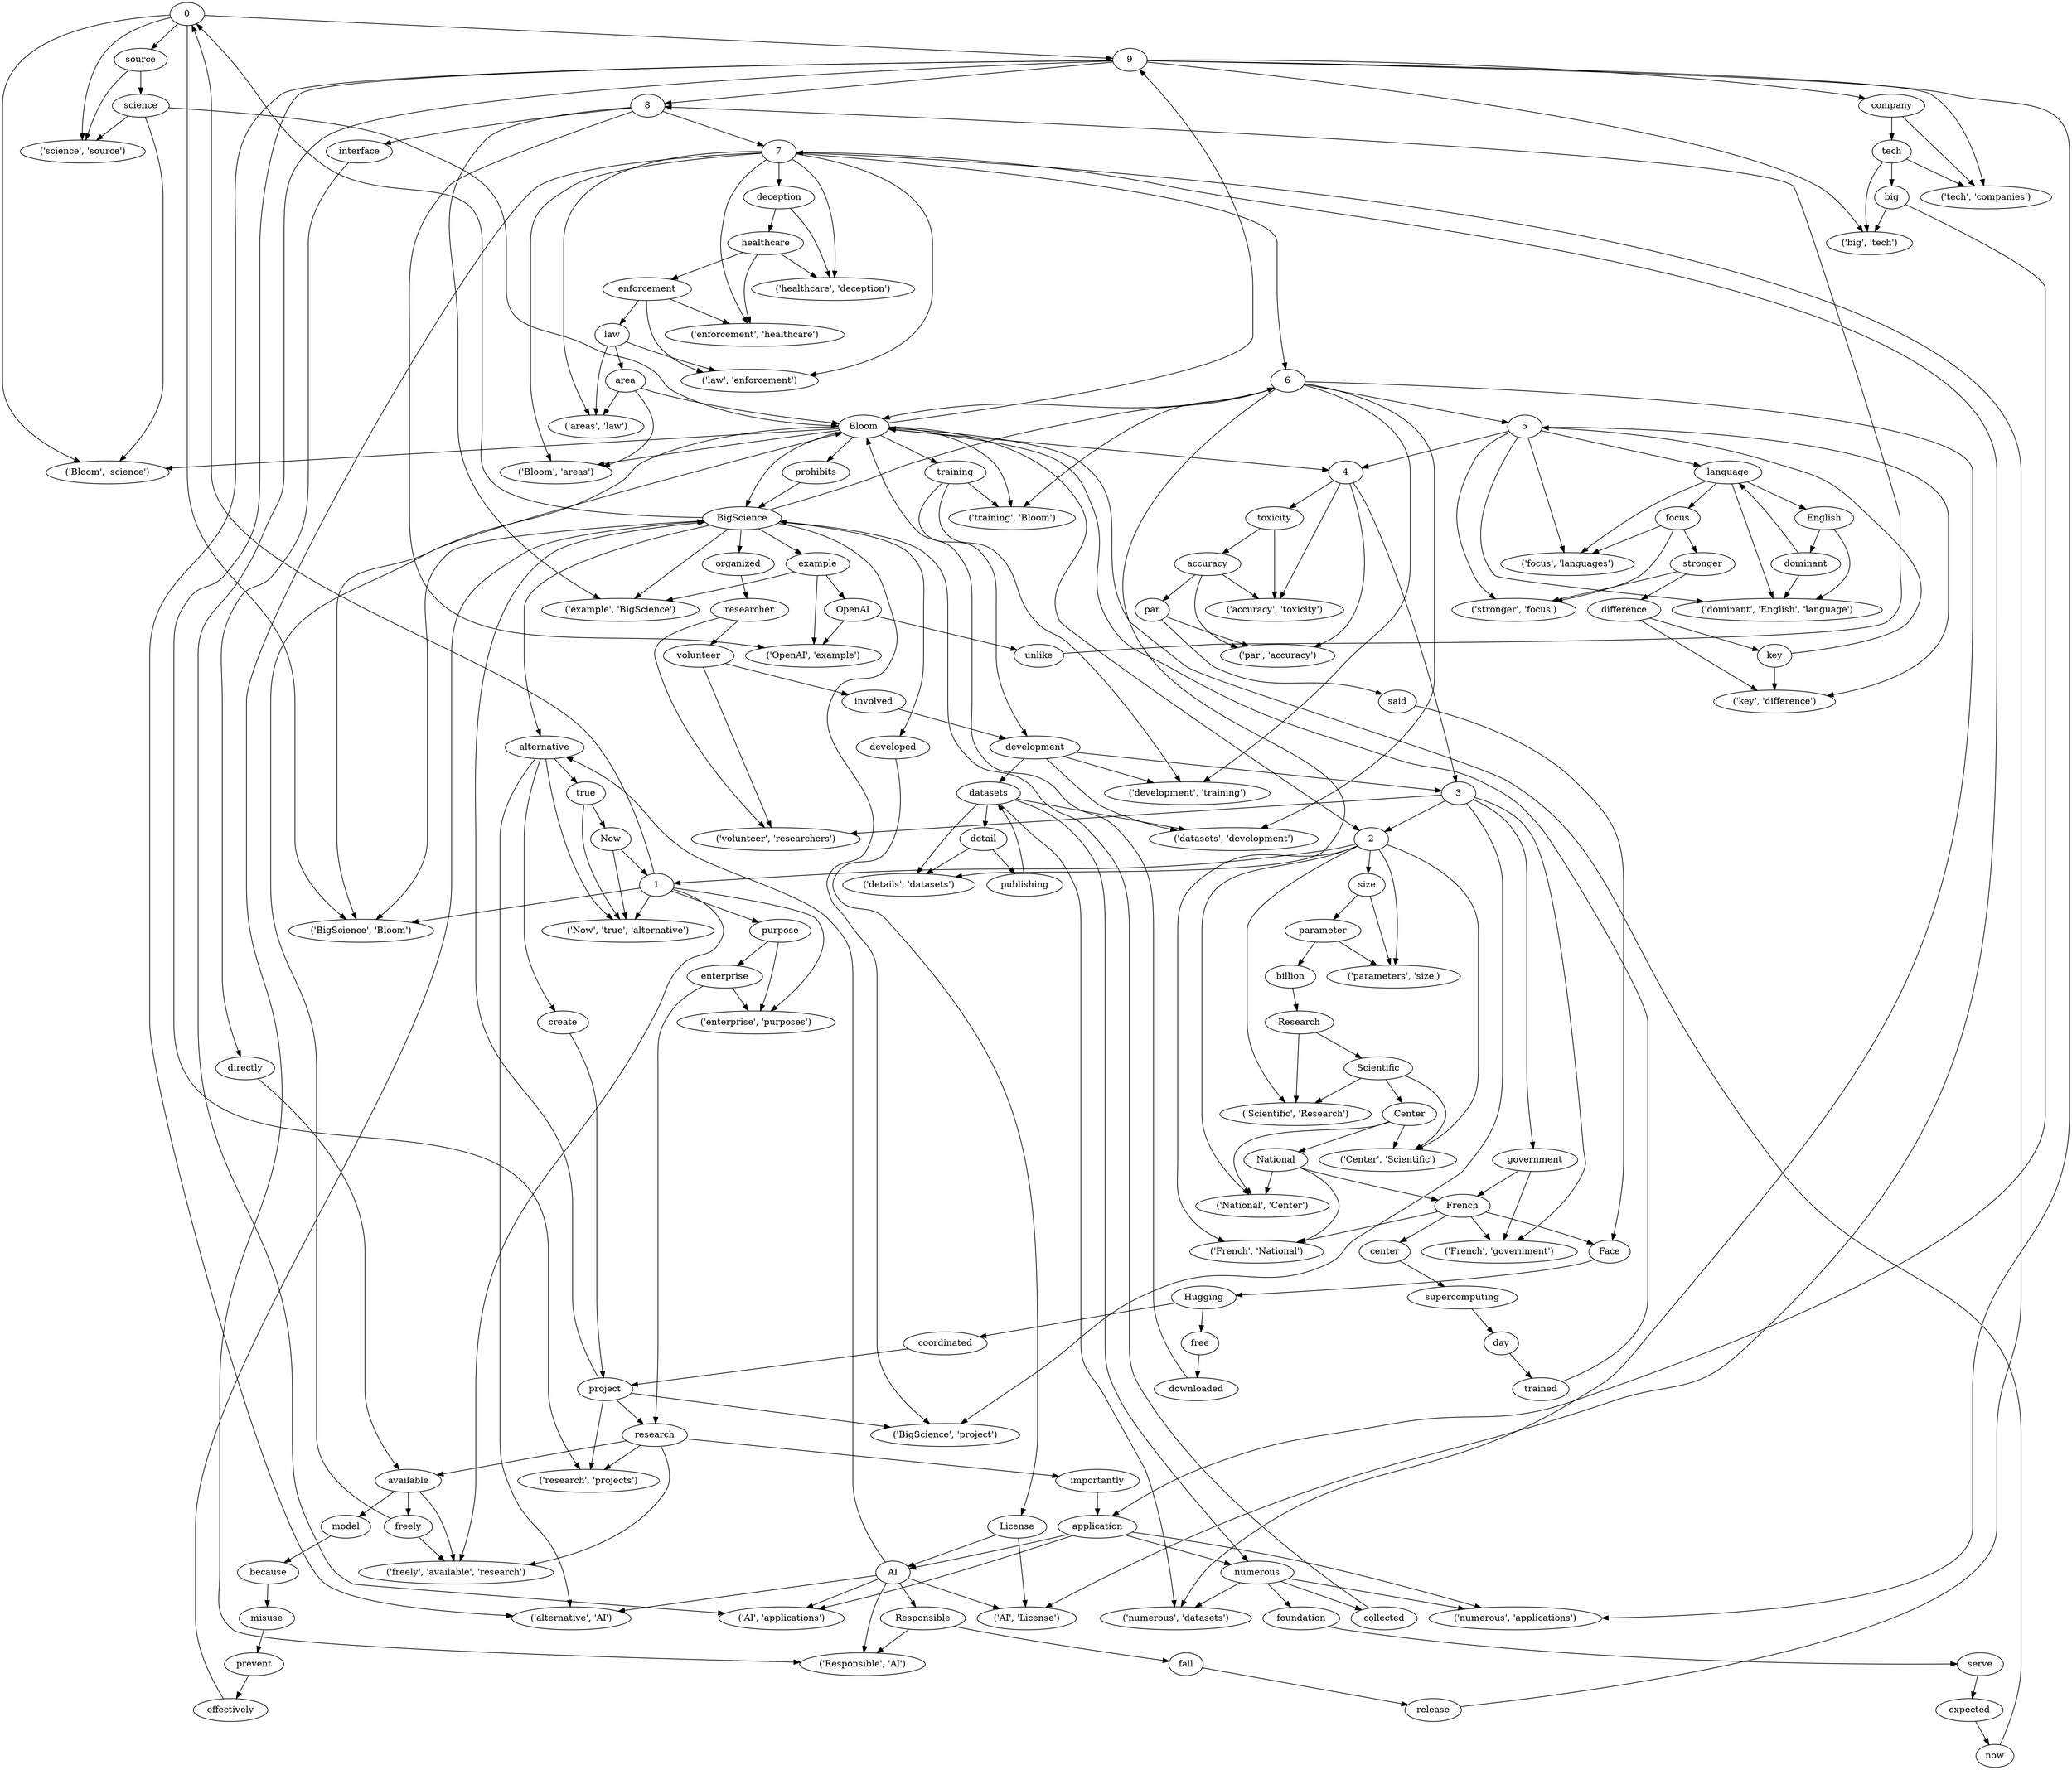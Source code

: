 strict digraph "" {
	0 -> 9;
	0 -> source;
	0 -> "('BigScience', 'Bloom')";
	0 -> "('Bloom', 'science')";
	0 -> "('science', 'source')";
	9 -> 8;
	9 -> company;
	9 -> "('numerous', 'applications')";
	9 -> "('research', 'projects')";
	9 -> "('alternative', 'AI')";
	9 -> "('AI', 'applications')";
	9 -> "('big', 'tech')";
	9 -> "('tech', 'companies')";
	BigScience -> 0;
	BigScience -> "('BigScience', 'Bloom')";
	BigScience -> alternative;
	BigScience -> organized;
	BigScience -> "('BigScience', 'project')";
	BigScience -> 6;
	BigScience -> developed;
	BigScience -> example;
	BigScience -> "('example', 'BigScience')";
	source -> science;
	source -> "('science', 'source')";
	Bloom -> 9;
	Bloom -> BigScience;
	Bloom -> "('BigScience', 'Bloom')";
	Bloom -> "('Bloom', 'science')";
	Bloom -> 2;
	Bloom -> 4;
	Bloom -> training;
	Bloom -> "('training', 'Bloom')";
	Bloom -> prohibits;
	Bloom -> "('Bloom', 'areas')";
	science -> Bloom;
	science -> "('Bloom', 'science')";
	science -> "('science', 'source')";
	1 -> 0;
	1 -> "('BigScience', 'Bloom')";
	1 -> purpose;
	1 -> "('Now', 'true', 'alternative')";
	1 -> "('freely', 'available', 'research')";
	1 -> "('enterprise', 'purposes')";
	Now -> 1;
	Now -> "('Now', 'true', 'alternative')";
	purpose -> enterprise;
	purpose -> "('enterprise', 'purposes')";
	true -> Now;
	true -> "('Now', 'true', 'alternative')";
	alternative -> true;
	alternative -> "('Now', 'true', 'alternative')";
	alternative -> create;
	alternative -> "('alternative', 'AI')";
	freely -> Bloom;
	freely -> "('freely', 'available', 'research')";
	available -> freely;
	available -> "('freely', 'available', 'research')";
	available -> model;
	research -> available;
	research -> "('freely', 'available', 'research')";
	research -> importantly;
	research -> "('research', 'projects')";
	enterprise -> research;
	enterprise -> "('enterprise', 'purposes')";
	2 -> 1;
	2 -> size;
	2 -> "('French', 'National')";
	2 -> "('National', 'Center')";
	2 -> "('Center', 'Scientific')";
	2 -> "('Scientific', 'Research')";
	2 -> "('parameters', 'size')";
	size -> parameter;
	size -> "('parameters', 'size')";
	trained -> Bloom;
	day -> trained;
	supercomputing -> day;
	center -> supercomputing;
	French -> center;
	French -> "('French', 'National')";
	French -> Face;
	French -> "('French', 'government')";
	National -> French;
	National -> "('French', 'National')";
	National -> "('National', 'Center')";
	Center -> National;
	Center -> "('National', 'Center')";
	Center -> "('Center', 'Scientific')";
	Scientific -> Center;
	Scientific -> "('Center', 'Scientific')";
	Scientific -> "('Scientific', 'Research')";
	Research -> Scientific;
	Research -> "('Scientific', 'Research')";
	billion -> Research;
	parameter -> billion;
	parameter -> "('parameters', 'size')";
	3 -> 2;
	3 -> government;
	3 -> "('volunteer', 'researchers')";
	3 -> "('BigScience', 'project')";
	3 -> "('French', 'government')";
	development -> 3;
	development -> datasets;
	development -> "('datasets', 'development')";
	development -> "('development', 'training')";
	government -> French;
	government -> "('French', 'government')";
	involved -> development;
	volunteer -> involved;
	volunteer -> "('volunteer', 'researchers')";
	researcher -> volunteer;
	researcher -> "('volunteer', 'researchers')";
	organized -> researcher;
	project -> BigScience;
	project -> research;
	project -> "('BigScience', 'project')";
	project -> "('research', 'projects')";
	coordinated -> project;
	Hugging -> coordinated;
	Hugging -> free;
	Face -> Hugging;
	4 -> 3;
	4 -> toxicity;
	4 -> "('par', 'accuracy')";
	4 -> "('accuracy', 'toxicity')";
	toxicity -> accuracy;
	toxicity -> "('accuracy', 'toxicity')";
	downloaded -> Bloom;
	free -> downloaded;
	said -> Face;
	par -> said;
	par -> "('par', 'accuracy')";
	accuracy -> par;
	accuracy -> "('par', 'accuracy')";
	accuracy -> "('accuracy', 'toxicity')";
	5 -> 4;
	5 -> language;
	5 -> "('key', 'difference')";
	5 -> "('stronger', 'focus')";
	5 -> "('focus', 'languages')";
	5 -> "('dominant', 'English', 'language')";
	key -> 5;
	key -> "('key', 'difference')";
	language -> focus;
	language -> English;
	language -> "('focus', 'languages')";
	language -> "('dominant', 'English', 'language')";
	difference -> key;
	difference -> "('key', 'difference')";
	stronger -> difference;
	stronger -> "('stronger', 'focus')";
	focus -> stronger;
	focus -> "('stronger', 'focus')";
	focus -> "('focus', 'languages')";
	dominant -> language;
	dominant -> "('dominant', 'English', 'language')";
	English -> dominant;
	English -> "('dominant', 'English', 'language')";
	6 -> Bloom;
	6 -> 5;
	6 -> "('numerous', 'datasets')";
	6 -> "('details', 'datasets')";
	6 -> "('datasets', 'development')";
	6 -> "('development', 'training')";
	6 -> "('training', 'Bloom')";
	collected -> BigScience;
	numerous -> collected;
	numerous -> "('numerous', 'datasets')";
	numerous -> foundation;
	numerous -> "('numerous', 'applications')";
	datasets -> numerous;
	datasets -> detail;
	datasets -> "('numerous', 'datasets')";
	datasets -> "('details', 'datasets')";
	datasets -> "('datasets', 'development')";
	publishing -> datasets;
	detail -> publishing;
	detail -> "('details', 'datasets')";
	training -> development;
	training -> "('development', 'training')";
	training -> "('training', 'Bloom')";
	7 -> 6;
	7 -> deception;
	7 -> "('Responsible', 'AI')";
	7 -> "('AI', 'License')";
	7 -> "('Bloom', 'areas')";
	7 -> "('areas', 'law')";
	7 -> "('law', 'enforcement')";
	7 -> "('enforcement', 'healthcare')";
	7 -> "('healthcare', 'deception')";
	release -> 7;
	deception -> healthcare;
	deception -> "('healthcare', 'deception')";
	fall -> release;
	Responsible -> fall;
	Responsible -> "('Responsible', 'AI')";
	AI -> alternative;
	AI -> Responsible;
	AI -> "('Responsible', 'AI')";
	AI -> "('AI', 'License')";
	AI -> "('alternative', 'AI')";
	AI -> "('AI', 'applications')";
	License -> AI;
	License -> "('AI', 'License')";
	developed -> License;
	prohibits -> BigScience;
	area -> Bloom;
	area -> "('Bloom', 'areas')";
	area -> "('areas', 'law')";
	law -> area;
	law -> "('areas', 'law')";
	law -> "('law', 'enforcement')";
	enforcement -> law;
	enforcement -> "('law', 'enforcement')";
	enforcement -> "('enforcement', 'healthcare')";
	healthcare -> enforcement;
	healthcare -> "('enforcement', 'healthcare')";
	healthcare -> "('healthcare', 'deception')";
	8 -> 7;
	8 -> interface;
	8 -> "('OpenAI', 'example')";
	8 -> "('example', 'BigScience')";
	unlike -> 8;
	interface -> directly;
	OpenAI -> unlike;
	OpenAI -> "('OpenAI', 'example')";
	example -> OpenAI;
	example -> "('OpenAI', 'example')";
	example -> "('example', 'BigScience')";
	effectively -> BigScience;
	prevent -> effectively;
	misuse -> prevent;
	because -> misuse;
	model -> because;
	directly -> available;
	company -> tech;
	company -> "('tech', 'companies')";
	now -> Bloom;
	expected -> now;
	serve -> expected;
	foundation -> serve;
	application -> numerous;
	application -> AI;
	application -> "('numerous', 'applications')";
	application -> "('AI', 'applications')";
	importantly -> application;
	create -> project;
	big -> application;
	big -> "('big', 'tech')";
	tech -> big;
	tech -> "('big', 'tech')";
	tech -> "('tech', 'companies')";
}

